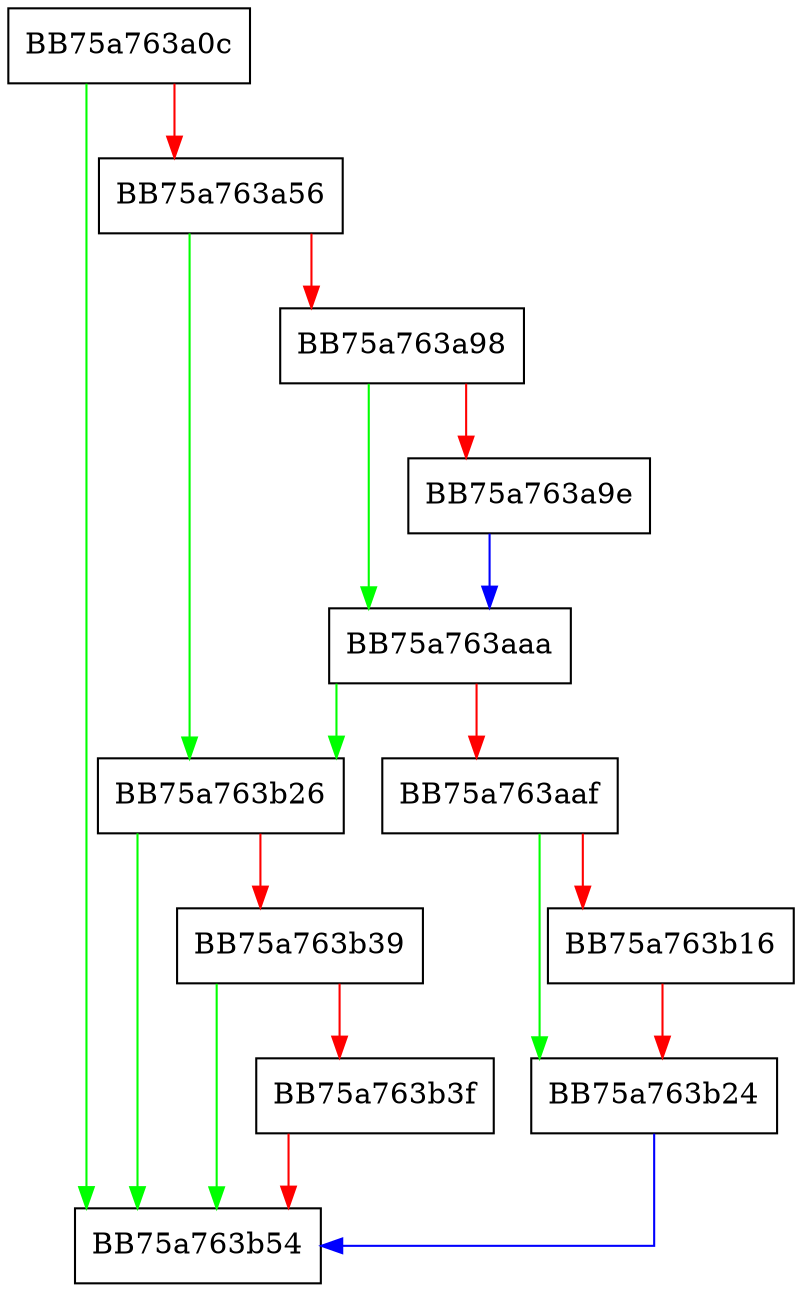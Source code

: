 digraph PopulateEPAttributes {
  node [shape="box"];
  graph [splines=ortho];
  BB75a763a0c -> BB75a763b54 [color="green"];
  BB75a763a0c -> BB75a763a56 [color="red"];
  BB75a763a56 -> BB75a763b26 [color="green"];
  BB75a763a56 -> BB75a763a98 [color="red"];
  BB75a763a98 -> BB75a763aaa [color="green"];
  BB75a763a98 -> BB75a763a9e [color="red"];
  BB75a763a9e -> BB75a763aaa [color="blue"];
  BB75a763aaa -> BB75a763b26 [color="green"];
  BB75a763aaa -> BB75a763aaf [color="red"];
  BB75a763aaf -> BB75a763b24 [color="green"];
  BB75a763aaf -> BB75a763b16 [color="red"];
  BB75a763b16 -> BB75a763b24 [color="red"];
  BB75a763b24 -> BB75a763b54 [color="blue"];
  BB75a763b26 -> BB75a763b54 [color="green"];
  BB75a763b26 -> BB75a763b39 [color="red"];
  BB75a763b39 -> BB75a763b54 [color="green"];
  BB75a763b39 -> BB75a763b3f [color="red"];
  BB75a763b3f -> BB75a763b54 [color="red"];
}